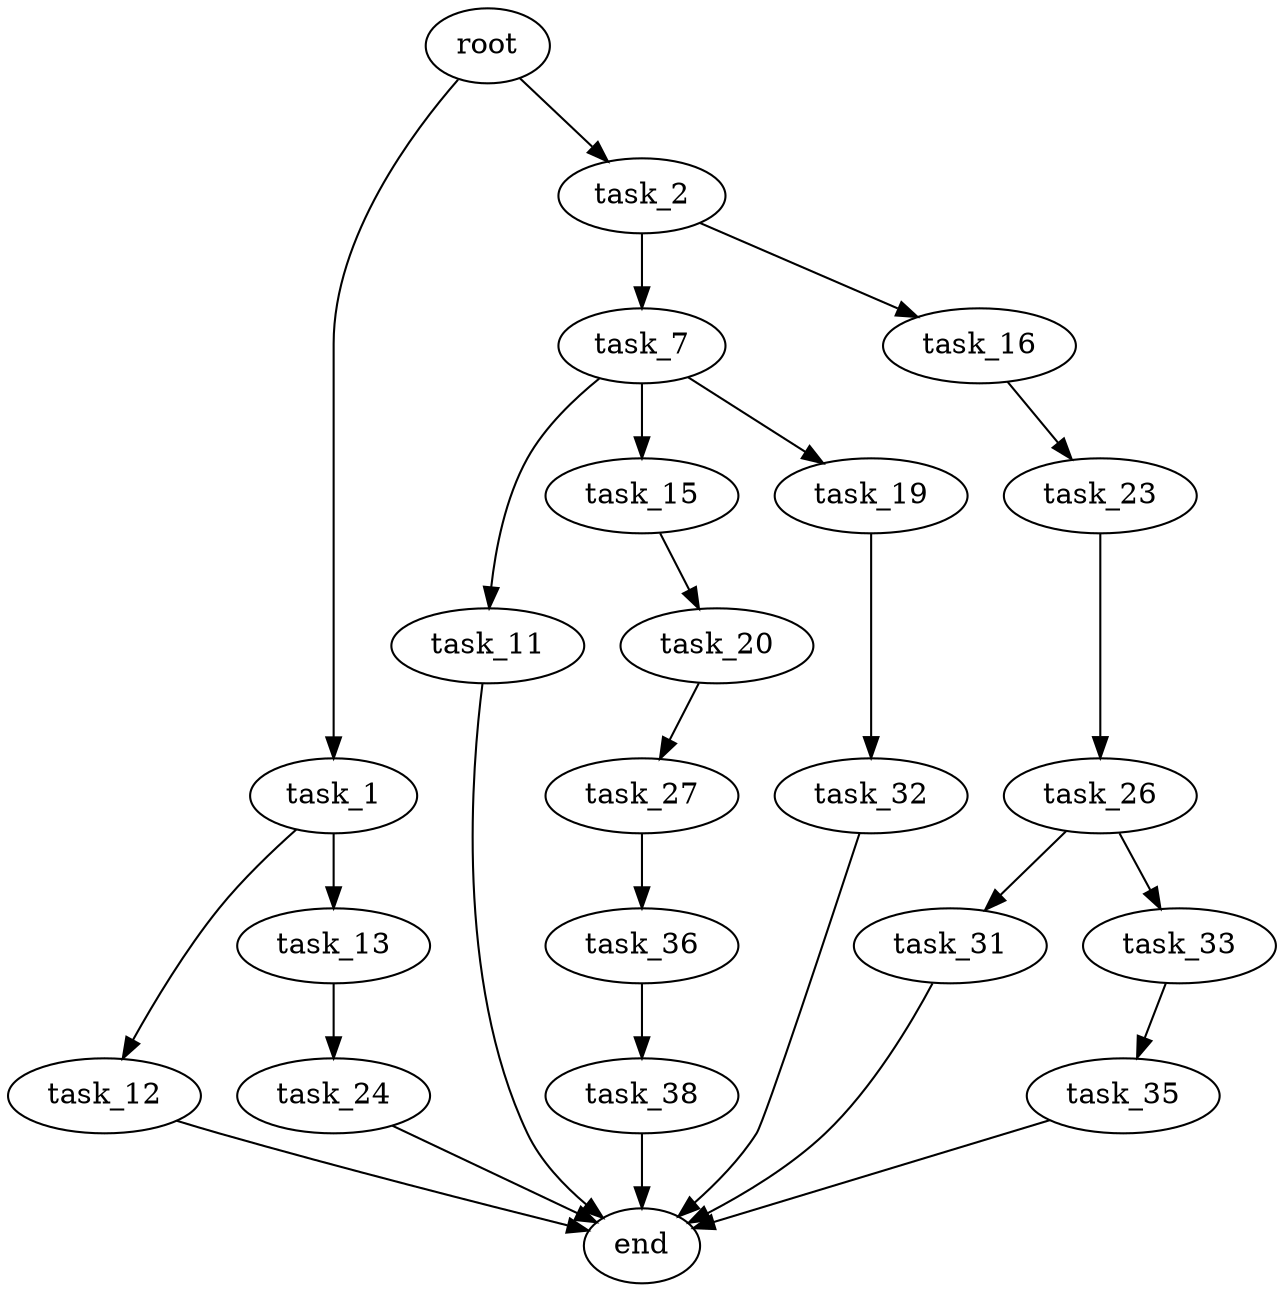 digraph G {
  root [size="0.000000"];
  task_1 [size="1073741824000.000000"];
  task_2 [size="11823805479.000000"];
  task_7 [size="407594416615.000000"];
  task_11 [size="4192439827.000000"];
  task_12 [size="2944137039.000000"];
  task_13 [size="28726473986.000000"];
  task_15 [size="549755813888.000000"];
  task_16 [size="1073741824000.000000"];
  task_19 [size="549755813888.000000"];
  task_20 [size="126254609534.000000"];
  task_23 [size="8589934592.000000"];
  task_24 [size="3929566261.000000"];
  task_26 [size="3787862103.000000"];
  task_27 [size="260241245525.000000"];
  task_31 [size="1073741824000.000000"];
  task_32 [size="262225481428.000000"];
  task_33 [size="31324807965.000000"];
  task_35 [size="549755813888.000000"];
  task_36 [size="1073741824000.000000"];
  task_38 [size="666133124642.000000"];
  end [size="0.000000"];

  root -> task_1 [size="1.000000"];
  root -> task_2 [size="1.000000"];
  task_1 -> task_12 [size="838860800.000000"];
  task_1 -> task_13 [size="838860800.000000"];
  task_2 -> task_7 [size="209715200.000000"];
  task_2 -> task_16 [size="209715200.000000"];
  task_7 -> task_11 [size="536870912.000000"];
  task_7 -> task_15 [size="536870912.000000"];
  task_7 -> task_19 [size="536870912.000000"];
  task_11 -> end [size="1.000000"];
  task_12 -> end [size="1.000000"];
  task_13 -> task_24 [size="33554432.000000"];
  task_15 -> task_20 [size="536870912.000000"];
  task_16 -> task_23 [size="838860800.000000"];
  task_19 -> task_32 [size="536870912.000000"];
  task_20 -> task_27 [size="209715200.000000"];
  task_23 -> task_26 [size="33554432.000000"];
  task_24 -> end [size="1.000000"];
  task_26 -> task_31 [size="209715200.000000"];
  task_26 -> task_33 [size="209715200.000000"];
  task_27 -> task_36 [size="209715200.000000"];
  task_31 -> end [size="1.000000"];
  task_32 -> end [size="1.000000"];
  task_33 -> task_35 [size="75497472.000000"];
  task_35 -> end [size="1.000000"];
  task_36 -> task_38 [size="838860800.000000"];
  task_38 -> end [size="1.000000"];
}

